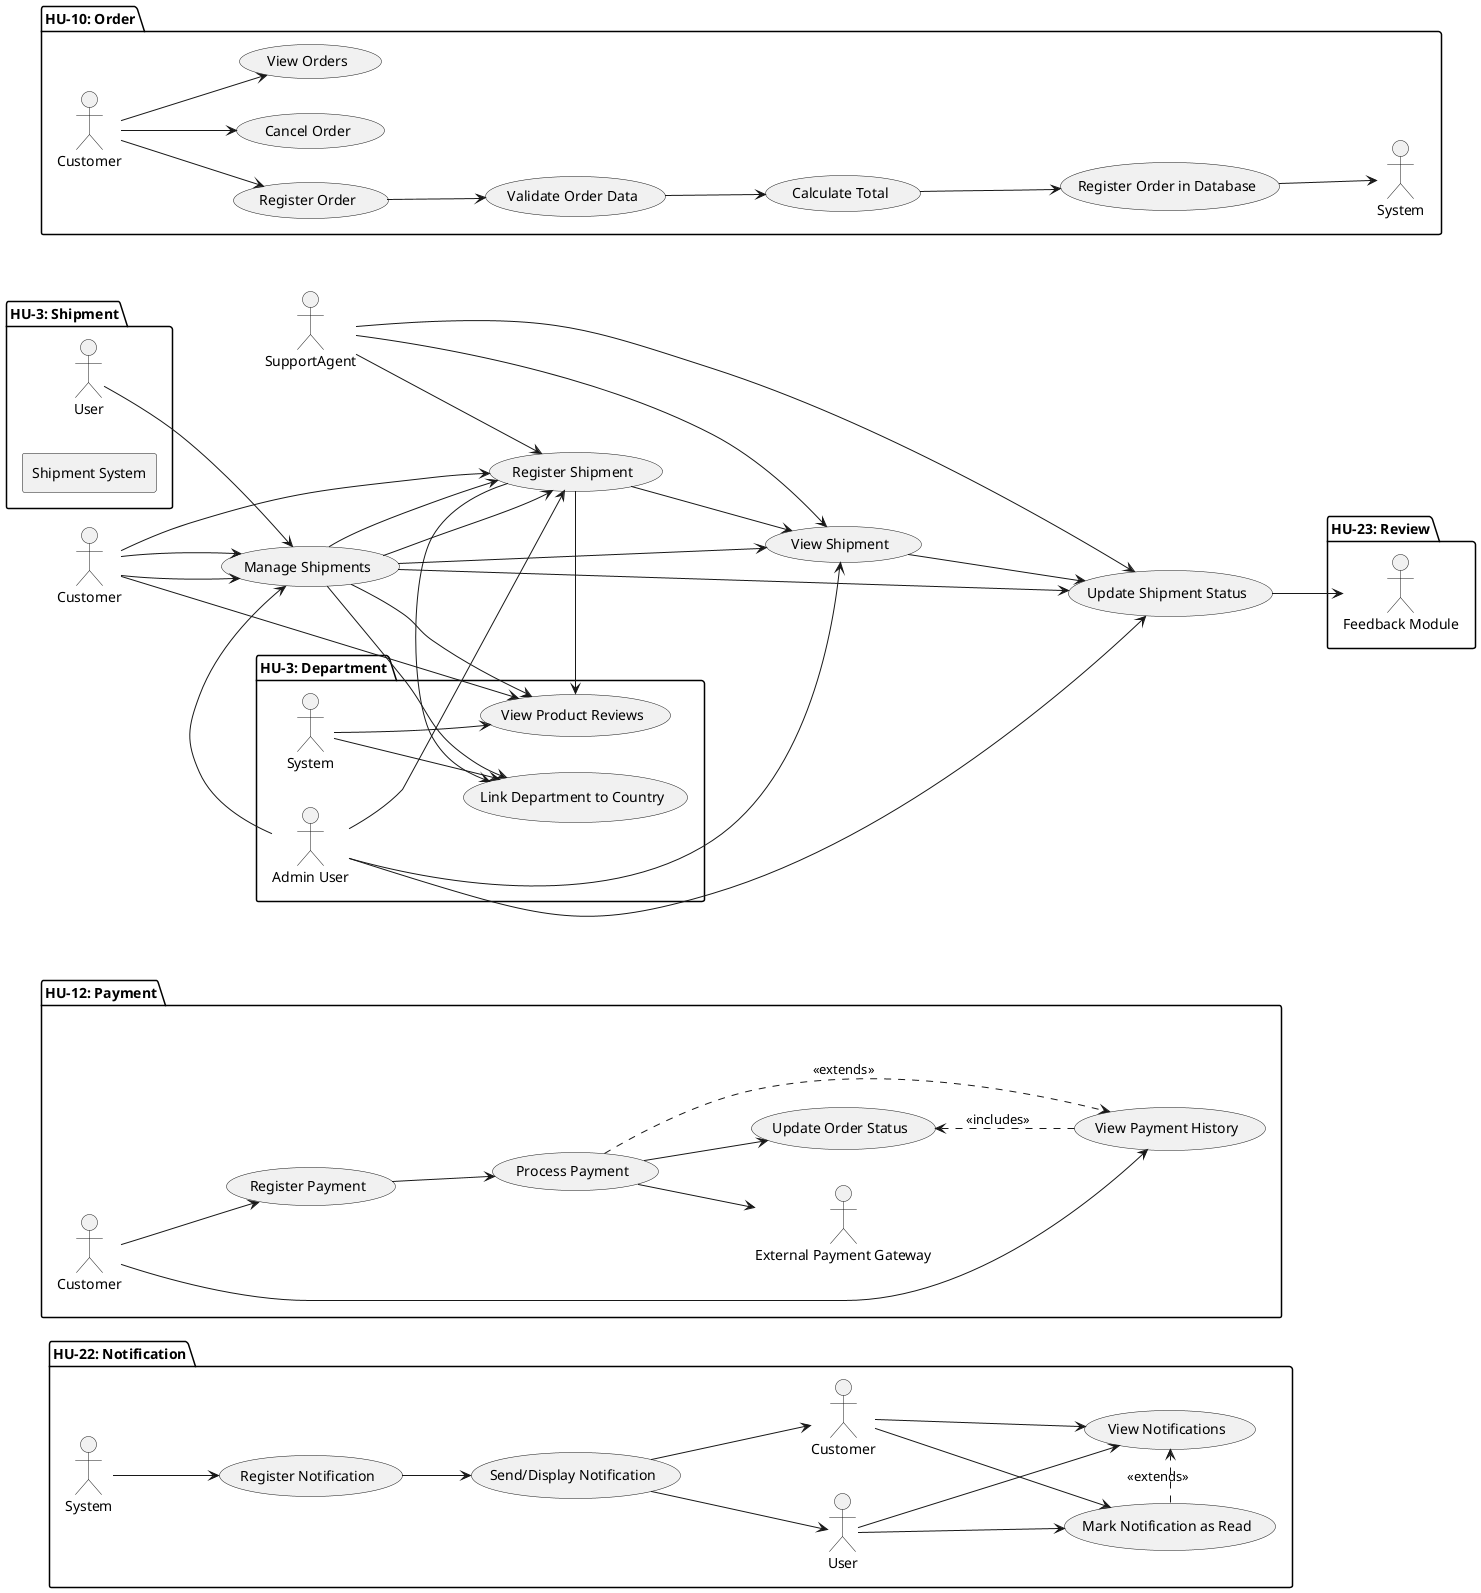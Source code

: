 @startuml
actor Customer
actor SupportAgent

usecase "Register Support Ticket" as UC1
usecase "View Support Ticket" as UC2
usecase "Update Support Ticket" as UC3
usecase "Close Support Ticket" as UC4

Customer --> UC1
Customer --> UC2
SupportAgent --> UC2
SupportAgent --> UC3
SupportAgent --> UC4
left to right direction

package "HU-3: Department" {

  'Actors
  actor "Admin User" as Admin
  actor "System" as System

  'Use Cases
  usecase "Register Department" as UC1
  usecase "Update Department" as UC2
  usecase "Deactivate Department" as UC3
  usecase "View Departments" as UC4
  usecase "Validate Uniqueness & Format" as UC5
  usecase "Link Department to Country" as UC6

  'Relationships
  Admin --> UC1
  Admin --> UC2
  Admin --> UC3
  Admin --> UC4

  UC1 --> UC5
  UC1 --> UC6

  UC2 --> UC5
  UC2 --> UC6

  System --> UC5
  System --> UC6
}

package "HU-22: Notification" {

  'Actors'
  actor "System" as SystemN
  actor "User" as UserN
  actor "Customer" as CustomerN

  'Use Cases'
  usecase "Register Notification" as UCN1
  usecase "Send/Display Notification" as UCN2
  usecase "Mark Notification as Read" as UCN3
  usecase "View Notifications" as UCN4

  'Relationships'
  SystemN --> UCN1
  UCN1 --> UCN2
  UCN2 --> UserN
  UCN2 --> CustomerN

  UserN --> UCN3
  CustomerN --> UCN3

  UserN --> UCN4
  CustomerN --> UCN4

  UCN3 .> UCN4 : <<extends>>
}

package "HU-12: Payment" {

  'Actors'
  actor "Customer" as CustomerP
  actor "External Payment Gateway" as PaymentGatewayP

  'Use Cases'
  usecase "Register Payment" as UCP1
  usecase "Process Payment" as UCP2
  usecase "Update Order Status" as UCP3
  usecase "View Payment History" as UCP4

  'Relationships'
  CustomerP --> UCP1
  CustomerP --> UCP4

  UCP1 --> UCP2
  UCP2 --> PaymentGatewayP
  UCP2 .> UCP4 : <<extends>>
  UCP3 <.. UCP4 : <<includes>>

  UCP2 --> UCP3
}

package "HU-23: Review" {

  'Actors'
  actor "Customer" as Customer
  actor "Feedback Module" as FeedbackModule

  'Use Cases'
  usecase "Create Review" as UC1
  usecase "Validate Review Fields" as UC2
  usecase "Register Review in Database" as UC3
  usecase "Integrate with Feedback" as UC4
  usecase "View Product Reviews" as UC5

  'Relationships'
  Customer --> UC1
  UC1 --> UC2
  UC2 --> UC3
  UC3 --> UC4
  UC4 --> FeedbackModule
  Customer --> UC5
}

package "HU-3: Shipment" {
  actor User as user

  rectangle "Shipment System" {
    usecase "Manage Shipments" as UC1
    usecase "Register Shipment" as UC2
    usecase "View Shipment" as UC3
    usecase "Update Shipment Status" as UC4
  }

  user --> UC1
  UC1 --> UC2
  UC1 --> UC3
  UC1 --> UC4
}

   package "HU-10: Order" {

    'Actors'
    actor "Customer" as CustomerO
    actor "System" as SystemO

    'Use Cases'
    usecase "Register Order" as UCO1
    usecase "Validate Order Data" as UCO2
    usecase "Calculate Total" as UCO3
    usecase "Register Order in Database" as UCO4
    usecase "Cancel Order" as UCO5
    usecase "View Orders" as UCO6

    'Relationships'
    CustomerO --> UCO1
    CustomerO --> UCO5
    CustomerO --> UCO6

    UCO1 --> UCO2
    UCO2 --> UCO3
    UCO3 --> UCO4
    UCO4 --> SystemO
  }
@enduml
